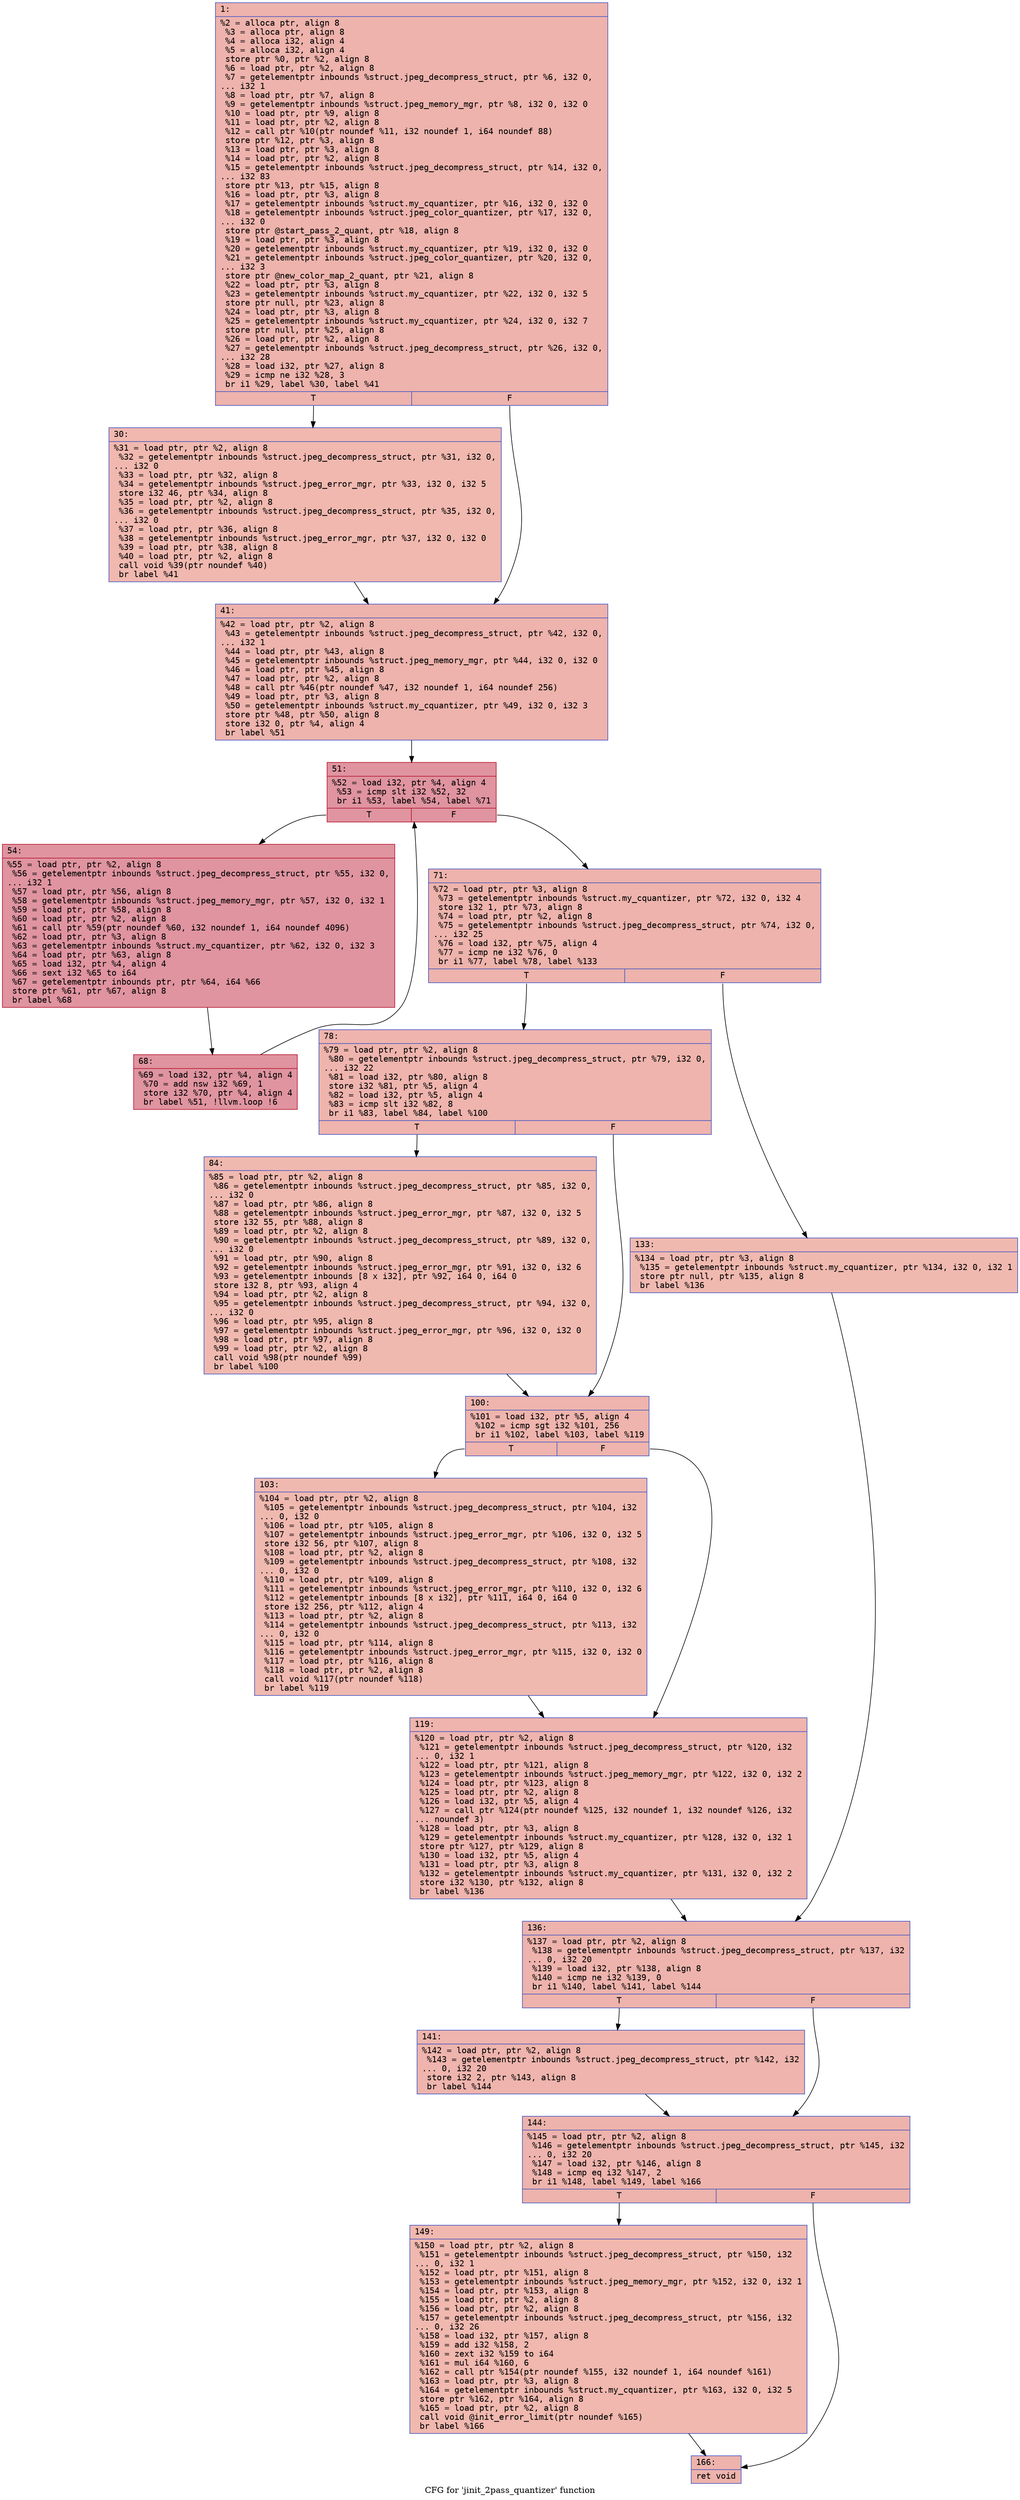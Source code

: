 digraph "CFG for 'jinit_2pass_quantizer' function" {
	label="CFG for 'jinit_2pass_quantizer' function";

	Node0x6000017de080 [shape=record,color="#3d50c3ff", style=filled, fillcolor="#d6524470" fontname="Courier",label="{1:\l|  %2 = alloca ptr, align 8\l  %3 = alloca ptr, align 8\l  %4 = alloca i32, align 4\l  %5 = alloca i32, align 4\l  store ptr %0, ptr %2, align 8\l  %6 = load ptr, ptr %2, align 8\l  %7 = getelementptr inbounds %struct.jpeg_decompress_struct, ptr %6, i32 0,\l... i32 1\l  %8 = load ptr, ptr %7, align 8\l  %9 = getelementptr inbounds %struct.jpeg_memory_mgr, ptr %8, i32 0, i32 0\l  %10 = load ptr, ptr %9, align 8\l  %11 = load ptr, ptr %2, align 8\l  %12 = call ptr %10(ptr noundef %11, i32 noundef 1, i64 noundef 88)\l  store ptr %12, ptr %3, align 8\l  %13 = load ptr, ptr %3, align 8\l  %14 = load ptr, ptr %2, align 8\l  %15 = getelementptr inbounds %struct.jpeg_decompress_struct, ptr %14, i32 0,\l... i32 83\l  store ptr %13, ptr %15, align 8\l  %16 = load ptr, ptr %3, align 8\l  %17 = getelementptr inbounds %struct.my_cquantizer, ptr %16, i32 0, i32 0\l  %18 = getelementptr inbounds %struct.jpeg_color_quantizer, ptr %17, i32 0,\l... i32 0\l  store ptr @start_pass_2_quant, ptr %18, align 8\l  %19 = load ptr, ptr %3, align 8\l  %20 = getelementptr inbounds %struct.my_cquantizer, ptr %19, i32 0, i32 0\l  %21 = getelementptr inbounds %struct.jpeg_color_quantizer, ptr %20, i32 0,\l... i32 3\l  store ptr @new_color_map_2_quant, ptr %21, align 8\l  %22 = load ptr, ptr %3, align 8\l  %23 = getelementptr inbounds %struct.my_cquantizer, ptr %22, i32 0, i32 5\l  store ptr null, ptr %23, align 8\l  %24 = load ptr, ptr %3, align 8\l  %25 = getelementptr inbounds %struct.my_cquantizer, ptr %24, i32 0, i32 7\l  store ptr null, ptr %25, align 8\l  %26 = load ptr, ptr %2, align 8\l  %27 = getelementptr inbounds %struct.jpeg_decompress_struct, ptr %26, i32 0,\l... i32 28\l  %28 = load i32, ptr %27, align 8\l  %29 = icmp ne i32 %28, 3\l  br i1 %29, label %30, label %41\l|{<s0>T|<s1>F}}"];
	Node0x6000017de080:s0 -> Node0x6000017de0d0[tooltip="1 -> 30\nProbability 50.00%" ];
	Node0x6000017de080:s1 -> Node0x6000017de120[tooltip="1 -> 41\nProbability 50.00%" ];
	Node0x6000017de0d0 [shape=record,color="#3d50c3ff", style=filled, fillcolor="#dc5d4a70" fontname="Courier",label="{30:\l|  %31 = load ptr, ptr %2, align 8\l  %32 = getelementptr inbounds %struct.jpeg_decompress_struct, ptr %31, i32 0,\l... i32 0\l  %33 = load ptr, ptr %32, align 8\l  %34 = getelementptr inbounds %struct.jpeg_error_mgr, ptr %33, i32 0, i32 5\l  store i32 46, ptr %34, align 8\l  %35 = load ptr, ptr %2, align 8\l  %36 = getelementptr inbounds %struct.jpeg_decompress_struct, ptr %35, i32 0,\l... i32 0\l  %37 = load ptr, ptr %36, align 8\l  %38 = getelementptr inbounds %struct.jpeg_error_mgr, ptr %37, i32 0, i32 0\l  %39 = load ptr, ptr %38, align 8\l  %40 = load ptr, ptr %2, align 8\l  call void %39(ptr noundef %40)\l  br label %41\l}"];
	Node0x6000017de0d0 -> Node0x6000017de120[tooltip="30 -> 41\nProbability 100.00%" ];
	Node0x6000017de120 [shape=record,color="#3d50c3ff", style=filled, fillcolor="#d6524470" fontname="Courier",label="{41:\l|  %42 = load ptr, ptr %2, align 8\l  %43 = getelementptr inbounds %struct.jpeg_decompress_struct, ptr %42, i32 0,\l... i32 1\l  %44 = load ptr, ptr %43, align 8\l  %45 = getelementptr inbounds %struct.jpeg_memory_mgr, ptr %44, i32 0, i32 0\l  %46 = load ptr, ptr %45, align 8\l  %47 = load ptr, ptr %2, align 8\l  %48 = call ptr %46(ptr noundef %47, i32 noundef 1, i64 noundef 256)\l  %49 = load ptr, ptr %3, align 8\l  %50 = getelementptr inbounds %struct.my_cquantizer, ptr %49, i32 0, i32 3\l  store ptr %48, ptr %50, align 8\l  store i32 0, ptr %4, align 4\l  br label %51\l}"];
	Node0x6000017de120 -> Node0x6000017de170[tooltip="41 -> 51\nProbability 100.00%" ];
	Node0x6000017de170 [shape=record,color="#b70d28ff", style=filled, fillcolor="#b70d2870" fontname="Courier",label="{51:\l|  %52 = load i32, ptr %4, align 4\l  %53 = icmp slt i32 %52, 32\l  br i1 %53, label %54, label %71\l|{<s0>T|<s1>F}}"];
	Node0x6000017de170:s0 -> Node0x6000017de1c0[tooltip="51 -> 54\nProbability 96.88%" ];
	Node0x6000017de170:s1 -> Node0x6000017de260[tooltip="51 -> 71\nProbability 3.12%" ];
	Node0x6000017de1c0 [shape=record,color="#b70d28ff", style=filled, fillcolor="#b70d2870" fontname="Courier",label="{54:\l|  %55 = load ptr, ptr %2, align 8\l  %56 = getelementptr inbounds %struct.jpeg_decompress_struct, ptr %55, i32 0,\l... i32 1\l  %57 = load ptr, ptr %56, align 8\l  %58 = getelementptr inbounds %struct.jpeg_memory_mgr, ptr %57, i32 0, i32 1\l  %59 = load ptr, ptr %58, align 8\l  %60 = load ptr, ptr %2, align 8\l  %61 = call ptr %59(ptr noundef %60, i32 noundef 1, i64 noundef 4096)\l  %62 = load ptr, ptr %3, align 8\l  %63 = getelementptr inbounds %struct.my_cquantizer, ptr %62, i32 0, i32 3\l  %64 = load ptr, ptr %63, align 8\l  %65 = load i32, ptr %4, align 4\l  %66 = sext i32 %65 to i64\l  %67 = getelementptr inbounds ptr, ptr %64, i64 %66\l  store ptr %61, ptr %67, align 8\l  br label %68\l}"];
	Node0x6000017de1c0 -> Node0x6000017de210[tooltip="54 -> 68\nProbability 100.00%" ];
	Node0x6000017de210 [shape=record,color="#b70d28ff", style=filled, fillcolor="#b70d2870" fontname="Courier",label="{68:\l|  %69 = load i32, ptr %4, align 4\l  %70 = add nsw i32 %69, 1\l  store i32 %70, ptr %4, align 4\l  br label %51, !llvm.loop !6\l}"];
	Node0x6000017de210 -> Node0x6000017de170[tooltip="68 -> 51\nProbability 100.00%" ];
	Node0x6000017de260 [shape=record,color="#3d50c3ff", style=filled, fillcolor="#d6524470" fontname="Courier",label="{71:\l|  %72 = load ptr, ptr %3, align 8\l  %73 = getelementptr inbounds %struct.my_cquantizer, ptr %72, i32 0, i32 4\l  store i32 1, ptr %73, align 8\l  %74 = load ptr, ptr %2, align 8\l  %75 = getelementptr inbounds %struct.jpeg_decompress_struct, ptr %74, i32 0,\l... i32 25\l  %76 = load i32, ptr %75, align 4\l  %77 = icmp ne i32 %76, 0\l  br i1 %77, label %78, label %133\l|{<s0>T|<s1>F}}"];
	Node0x6000017de260:s0 -> Node0x6000017de2b0[tooltip="71 -> 78\nProbability 62.50%" ];
	Node0x6000017de260:s1 -> Node0x6000017de440[tooltip="71 -> 133\nProbability 37.50%" ];
	Node0x6000017de2b0 [shape=record,color="#3d50c3ff", style=filled, fillcolor="#d8564670" fontname="Courier",label="{78:\l|  %79 = load ptr, ptr %2, align 8\l  %80 = getelementptr inbounds %struct.jpeg_decompress_struct, ptr %79, i32 0,\l... i32 22\l  %81 = load i32, ptr %80, align 8\l  store i32 %81, ptr %5, align 4\l  %82 = load i32, ptr %5, align 4\l  %83 = icmp slt i32 %82, 8\l  br i1 %83, label %84, label %100\l|{<s0>T|<s1>F}}"];
	Node0x6000017de2b0:s0 -> Node0x6000017de300[tooltip="78 -> 84\nProbability 50.00%" ];
	Node0x6000017de2b0:s1 -> Node0x6000017de350[tooltip="78 -> 100\nProbability 50.00%" ];
	Node0x6000017de300 [shape=record,color="#3d50c3ff", style=filled, fillcolor="#de614d70" fontname="Courier",label="{84:\l|  %85 = load ptr, ptr %2, align 8\l  %86 = getelementptr inbounds %struct.jpeg_decompress_struct, ptr %85, i32 0,\l... i32 0\l  %87 = load ptr, ptr %86, align 8\l  %88 = getelementptr inbounds %struct.jpeg_error_mgr, ptr %87, i32 0, i32 5\l  store i32 55, ptr %88, align 8\l  %89 = load ptr, ptr %2, align 8\l  %90 = getelementptr inbounds %struct.jpeg_decompress_struct, ptr %89, i32 0,\l... i32 0\l  %91 = load ptr, ptr %90, align 8\l  %92 = getelementptr inbounds %struct.jpeg_error_mgr, ptr %91, i32 0, i32 6\l  %93 = getelementptr inbounds [8 x i32], ptr %92, i64 0, i64 0\l  store i32 8, ptr %93, align 4\l  %94 = load ptr, ptr %2, align 8\l  %95 = getelementptr inbounds %struct.jpeg_decompress_struct, ptr %94, i32 0,\l... i32 0\l  %96 = load ptr, ptr %95, align 8\l  %97 = getelementptr inbounds %struct.jpeg_error_mgr, ptr %96, i32 0, i32 0\l  %98 = load ptr, ptr %97, align 8\l  %99 = load ptr, ptr %2, align 8\l  call void %98(ptr noundef %99)\l  br label %100\l}"];
	Node0x6000017de300 -> Node0x6000017de350[tooltip="84 -> 100\nProbability 100.00%" ];
	Node0x6000017de350 [shape=record,color="#3d50c3ff", style=filled, fillcolor="#d8564670" fontname="Courier",label="{100:\l|  %101 = load i32, ptr %5, align 4\l  %102 = icmp sgt i32 %101, 256\l  br i1 %102, label %103, label %119\l|{<s0>T|<s1>F}}"];
	Node0x6000017de350:s0 -> Node0x6000017de3a0[tooltip="100 -> 103\nProbability 50.00%" ];
	Node0x6000017de350:s1 -> Node0x6000017de3f0[tooltip="100 -> 119\nProbability 50.00%" ];
	Node0x6000017de3a0 [shape=record,color="#3d50c3ff", style=filled, fillcolor="#de614d70" fontname="Courier",label="{103:\l|  %104 = load ptr, ptr %2, align 8\l  %105 = getelementptr inbounds %struct.jpeg_decompress_struct, ptr %104, i32\l... 0, i32 0\l  %106 = load ptr, ptr %105, align 8\l  %107 = getelementptr inbounds %struct.jpeg_error_mgr, ptr %106, i32 0, i32 5\l  store i32 56, ptr %107, align 8\l  %108 = load ptr, ptr %2, align 8\l  %109 = getelementptr inbounds %struct.jpeg_decompress_struct, ptr %108, i32\l... 0, i32 0\l  %110 = load ptr, ptr %109, align 8\l  %111 = getelementptr inbounds %struct.jpeg_error_mgr, ptr %110, i32 0, i32 6\l  %112 = getelementptr inbounds [8 x i32], ptr %111, i64 0, i64 0\l  store i32 256, ptr %112, align 4\l  %113 = load ptr, ptr %2, align 8\l  %114 = getelementptr inbounds %struct.jpeg_decompress_struct, ptr %113, i32\l... 0, i32 0\l  %115 = load ptr, ptr %114, align 8\l  %116 = getelementptr inbounds %struct.jpeg_error_mgr, ptr %115, i32 0, i32 0\l  %117 = load ptr, ptr %116, align 8\l  %118 = load ptr, ptr %2, align 8\l  call void %117(ptr noundef %118)\l  br label %119\l}"];
	Node0x6000017de3a0 -> Node0x6000017de3f0[tooltip="103 -> 119\nProbability 100.00%" ];
	Node0x6000017de3f0 [shape=record,color="#3d50c3ff", style=filled, fillcolor="#d8564670" fontname="Courier",label="{119:\l|  %120 = load ptr, ptr %2, align 8\l  %121 = getelementptr inbounds %struct.jpeg_decompress_struct, ptr %120, i32\l... 0, i32 1\l  %122 = load ptr, ptr %121, align 8\l  %123 = getelementptr inbounds %struct.jpeg_memory_mgr, ptr %122, i32 0, i32 2\l  %124 = load ptr, ptr %123, align 8\l  %125 = load ptr, ptr %2, align 8\l  %126 = load i32, ptr %5, align 4\l  %127 = call ptr %124(ptr noundef %125, i32 noundef 1, i32 noundef %126, i32\l... noundef 3)\l  %128 = load ptr, ptr %3, align 8\l  %129 = getelementptr inbounds %struct.my_cquantizer, ptr %128, i32 0, i32 1\l  store ptr %127, ptr %129, align 8\l  %130 = load i32, ptr %5, align 4\l  %131 = load ptr, ptr %3, align 8\l  %132 = getelementptr inbounds %struct.my_cquantizer, ptr %131, i32 0, i32 2\l  store i32 %130, ptr %132, align 8\l  br label %136\l}"];
	Node0x6000017de3f0 -> Node0x6000017de490[tooltip="119 -> 136\nProbability 100.00%" ];
	Node0x6000017de440 [shape=record,color="#3d50c3ff", style=filled, fillcolor="#de614d70" fontname="Courier",label="{133:\l|  %134 = load ptr, ptr %3, align 8\l  %135 = getelementptr inbounds %struct.my_cquantizer, ptr %134, i32 0, i32 1\l  store ptr null, ptr %135, align 8\l  br label %136\l}"];
	Node0x6000017de440 -> Node0x6000017de490[tooltip="133 -> 136\nProbability 100.00%" ];
	Node0x6000017de490 [shape=record,color="#3d50c3ff", style=filled, fillcolor="#d6524470" fontname="Courier",label="{136:\l|  %137 = load ptr, ptr %2, align 8\l  %138 = getelementptr inbounds %struct.jpeg_decompress_struct, ptr %137, i32\l... 0, i32 20\l  %139 = load i32, ptr %138, align 8\l  %140 = icmp ne i32 %139, 0\l  br i1 %140, label %141, label %144\l|{<s0>T|<s1>F}}"];
	Node0x6000017de490:s0 -> Node0x6000017de4e0[tooltip="136 -> 141\nProbability 62.50%" ];
	Node0x6000017de490:s1 -> Node0x6000017de530[tooltip="136 -> 144\nProbability 37.50%" ];
	Node0x6000017de4e0 [shape=record,color="#3d50c3ff", style=filled, fillcolor="#d8564670" fontname="Courier",label="{141:\l|  %142 = load ptr, ptr %2, align 8\l  %143 = getelementptr inbounds %struct.jpeg_decompress_struct, ptr %142, i32\l... 0, i32 20\l  store i32 2, ptr %143, align 8\l  br label %144\l}"];
	Node0x6000017de4e0 -> Node0x6000017de530[tooltip="141 -> 144\nProbability 100.00%" ];
	Node0x6000017de530 [shape=record,color="#3d50c3ff", style=filled, fillcolor="#d6524470" fontname="Courier",label="{144:\l|  %145 = load ptr, ptr %2, align 8\l  %146 = getelementptr inbounds %struct.jpeg_decompress_struct, ptr %145, i32\l... 0, i32 20\l  %147 = load i32, ptr %146, align 8\l  %148 = icmp eq i32 %147, 2\l  br i1 %148, label %149, label %166\l|{<s0>T|<s1>F}}"];
	Node0x6000017de530:s0 -> Node0x6000017de580[tooltip="144 -> 149\nProbability 50.00%" ];
	Node0x6000017de530:s1 -> Node0x6000017de5d0[tooltip="144 -> 166\nProbability 50.00%" ];
	Node0x6000017de580 [shape=record,color="#3d50c3ff", style=filled, fillcolor="#dc5d4a70" fontname="Courier",label="{149:\l|  %150 = load ptr, ptr %2, align 8\l  %151 = getelementptr inbounds %struct.jpeg_decompress_struct, ptr %150, i32\l... 0, i32 1\l  %152 = load ptr, ptr %151, align 8\l  %153 = getelementptr inbounds %struct.jpeg_memory_mgr, ptr %152, i32 0, i32 1\l  %154 = load ptr, ptr %153, align 8\l  %155 = load ptr, ptr %2, align 8\l  %156 = load ptr, ptr %2, align 8\l  %157 = getelementptr inbounds %struct.jpeg_decompress_struct, ptr %156, i32\l... 0, i32 26\l  %158 = load i32, ptr %157, align 8\l  %159 = add i32 %158, 2\l  %160 = zext i32 %159 to i64\l  %161 = mul i64 %160, 6\l  %162 = call ptr %154(ptr noundef %155, i32 noundef 1, i64 noundef %161)\l  %163 = load ptr, ptr %3, align 8\l  %164 = getelementptr inbounds %struct.my_cquantizer, ptr %163, i32 0, i32 5\l  store ptr %162, ptr %164, align 8\l  %165 = load ptr, ptr %2, align 8\l  call void @init_error_limit(ptr noundef %165)\l  br label %166\l}"];
	Node0x6000017de580 -> Node0x6000017de5d0[tooltip="149 -> 166\nProbability 100.00%" ];
	Node0x6000017de5d0 [shape=record,color="#3d50c3ff", style=filled, fillcolor="#d6524470" fontname="Courier",label="{166:\l|  ret void\l}"];
}
